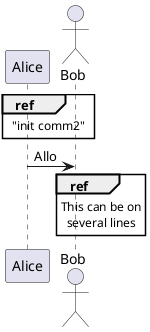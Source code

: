 @startuml
participant Alice
actor Bob

ref over Alice, Bob : "init comm2"

Alice -> Bob : Allo

ref over Bob
  This can be on
  several lines
end ref
@enduml
